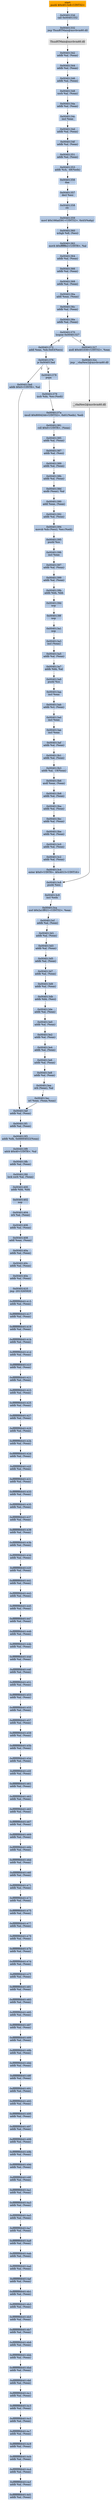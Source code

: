 digraph G {
node[shape=rectangle,style=filled,fillcolor=lightsteelblue,color=lightsteelblue]
bgcolor="transparent"
a0x00401338pushl_0x4013c8UINT32[label="start\npushl $0x4013c8<UINT32>",color="lightgrey",fillcolor="orange"];
a0x0040133dcall_0x00401332[label="0x0040133d\ncall 0x00401332"];
a0x00401332jmp_ThunRTMain_msvbvm60_dll[label="0x00401332\njmp ThunRTMain@msvbvm60.dll"];
ThunRTMain_msvbvm60_dll[label="ThunRTMain@msvbvm60.dll",color="lightgrey",fillcolor="lightgrey"];
a0x00401342addb_al_eax_[label="0x00401342\naddb %al, (%eax)"];
a0x00401344addb_al_eax_[label="0x00401344\naddb %al, (%eax)"];
a0x00401346addb_al_eax_[label="0x00401346\naddb %al, (%eax)"];
a0x00401348xorb_al_eax_[label="0x00401348\nxorb %al, (%eax)"];
a0x0040134aaddb_al_eax_[label="0x0040134a\naddb %al, (%eax)"];
a0x0040134cincl_eax[label="0x0040134c\nincl %eax"];
a0x0040134daddb_al_eax_[label="0x0040134d\naddb %al, (%eax)"];
a0x0040134faddb_al_eax_[label="0x0040134f\naddb %al, (%eax)"];
a0x00401351addb_al_eax_[label="0x00401351\naddb %al, (%eax)"];
a0x00401353addb_ch__48edx_[label="0x00401353\naddb %ch, -48(%edx)"];
a0x00401356daa_[label="0x00401356\ndaa "];
a0x00401357decl_esi[label="0x00401357\ndecl %esi"];
a0x00401358clc_[label="0x00401358\nclc "];
a0x00401359movl_0x166ad391UINT32_0x43ebp_[label="0x00401359\nmovl $0x166ad391<UINT32>, 0x43(%ebp)"];
a0x00401360xchgb_dl_esi_[label="0x00401360\nxchgb %dl, (%esi)"];
a0x00401362movb_0xffffffe2UINT8_al[label="0x00401362\nmovb $0xffffffe2<UINT8>, %al"];
a0x00401364addb_al_eax_[label="0x00401364\naddb %al, (%eax)"];
a0x00401366addb_al_eax_[label="0x00401366\naddb %al, (%eax)"];
a0x00401368addb_al_eax_[label="0x00401368\naddb %al, (%eax)"];
a0x0040136aaddl_eax_eax_[label="0x0040136a\naddl %eax, (%eax)"];
a0x0040136caddb_al_eax_[label="0x0040136c\naddb %al, (%eax)"];
a0x0040136eaddb_al_eax_[label="0x0040136e\naddb %al, (%eax)"];
a0x00401370loopne_0x00401327[label="0x00401370\nloopne 0x00401327"];
a0x00401372addl_eax_ds_0x63ecx_[label="0x00401372\naddl %eax, %ds:0x63(%ecx)"];
a0x00401327andl_0x401030UINT32_eax[label="0x00401327\nandl $0x401030<UINT32>, %eax"];
a0x0040132cjmp___vbaNew2_msvbvm60_dll[label="0x0040132c\njmp __vbaNew2@msvbvm60.dll"];
a__vbaNew2_msvbvm60_dll[label="__vbaNew2@msvbvm60.dll",color="lightgrey",fillcolor="lightgrey"];
a0x004013c8pushl_esi[label="0x004013c8\npushl %esi"];
a0x004013c9incl_edx[label="0x004013c9\nincl %edx"];
a0x004013caxorl_0x2a1ff021UINT32_eax[label="0x004013ca\nxorl $0x2a1ff021<UINT32>, %eax"];
a0x004013cfaddb_al_eax_[label="0x004013cf\naddb %al, (%eax)"];
a0x004013d1addb_al_eax_[label="0x004013d1\naddb %al, (%eax)"];
a0x004013d3addb_al_eax_[label="0x004013d3\naddb %al, (%eax)"];
a0x004013d5addb_al_eax_[label="0x004013d5\naddb %al, (%eax)"];
a0x004013d7addb_al_eax_[label="0x004013d7\naddb %al, (%eax)"];
a0x004013d9addb_al_eax_[label="0x004013d9\naddb %al, (%eax)"];
a0x004013dbaddb_bh_esi_[label="0x004013db\naddb %bh, (%esi)"];
a0x004013deaddb_al_eax_[label="0x004013de\naddb %al, (%eax)"];
a0x004013e0addb_al_eax_[label="0x004013e0\naddb %al, (%eax)"];
a0x004013e2addb_al_eax_[label="0x004013e2\naddb %al, (%eax)"];
a0x004013e4addb_al_eax_[label="0x004013e4\naddb %al, (%eax)"];
a0x004013e6addb_al_eax_[label="0x004013e6\naddb %al, (%eax)"];
a0x004013e8addb_al_eax_[label="0x004013e8\naddb %al, (%eax)"];
a0x004013eaorb_eax__al[label="0x004013ea\norb (%eax), %al"];
a0x004013ecorl_eax_eaxeax_[label="0x004013ec\norl %eax, (%eax,%eax)"];
a0x004013efaddb_al_eax_[label="0x004013ef\naddb %al, (%eax)"];
a0x004013f1addb_al_eax_[label="0x004013f1\naddb %al, (%eax)"];
a0x004013f3addb_dh_0x68004022eax_[label="0x004013f3\naddb %dh, 0x68004022(%eax)"];
a0x004013f9adcb_0x40UINT8_al[label="0x004013f9\nadcb $0x40<UINT8>, %al"];
a0x004013fbaddb_al_eax_[label="0x004013fb\naddb %al, (%eax)"];
a0x004013fdlock_xorb_al_eax_[label="0x004013fd\nlock xorb %al, (%eax)"];
a0x00401400addb_bh_bh[label="0x00401400\naddb %bh, %bh"];
a0x00401402nop_[label="0x00401402\nnop "];
a0x00401404orb_al_eax_[label="0x00401404\norb %al, (%eax)"];
a0x00401406addb_al_eax_[label="0x00401406\naddb %al, (%eax)"];
a0x00401408addl_eax_eax_[label="0x00401408\naddl %eax, (%eax)"];
a0x0040140aaddb_al_eax_[label="0x0040140a\naddb %al, (%eax)"];
a0x0040140caddb_al_eax_[label="0x0040140c\naddb %al, (%eax)"];
a0x0040140eaddb_al_eax_[label="0x0040140e\naddb %al, (%eax)"];
a0x00401410jmp__2013265920[label="0x00401410\njmp -2013265920"];
a0xffffffff88401415addb_al_eax_[label="0xffffffff88401415\naddb %al, (%eax)"];
a0xffffffff88401417addb_al_eax_[label="0xffffffff88401417\naddb %al, (%eax)"];
a0xffffffff88401419addb_al_eax_[label="0xffffffff88401419\naddb %al, (%eax)"];
a0xffffffff8840141baddb_al_eax_[label="0xffffffff8840141b\naddb %al, (%eax)"];
a0xffffffff8840141daddb_al_eax_[label="0xffffffff8840141d\naddb %al, (%eax)"];
a0xffffffff8840141faddb_al_eax_[label="0xffffffff8840141f\naddb %al, (%eax)"];
a0xffffffff88401421addb_al_eax_[label="0xffffffff88401421\naddb %al, (%eax)"];
a0xffffffff88401423addb_al_eax_[label="0xffffffff88401423\naddb %al, (%eax)"];
a0xffffffff88401425addb_al_eax_[label="0xffffffff88401425\naddb %al, (%eax)"];
a0xffffffff88401427addb_al_eax_[label="0xffffffff88401427\naddb %al, (%eax)"];
a0xffffffff88401429addb_al_eax_[label="0xffffffff88401429\naddb %al, (%eax)"];
a0xffffffff8840142baddb_al_eax_[label="0xffffffff8840142b\naddb %al, (%eax)"];
a0xffffffff8840142daddb_al_eax_[label="0xffffffff8840142d\naddb %al, (%eax)"];
a0xffffffff8840142faddb_al_eax_[label="0xffffffff8840142f\naddb %al, (%eax)"];
a0xffffffff88401431addb_al_eax_[label="0xffffffff88401431\naddb %al, (%eax)"];
a0xffffffff88401433addb_al_eax_[label="0xffffffff88401433\naddb %al, (%eax)"];
a0xffffffff88401435addb_al_eax_[label="0xffffffff88401435\naddb %al, (%eax)"];
a0xffffffff88401437addb_al_eax_[label="0xffffffff88401437\naddb %al, (%eax)"];
a0xffffffff88401439addb_al_eax_[label="0xffffffff88401439\naddb %al, (%eax)"];
a0xffffffff8840143baddb_al_eax_[label="0xffffffff8840143b\naddb %al, (%eax)"];
a0xffffffff8840143daddb_al_eax_[label="0xffffffff8840143d\naddb %al, (%eax)"];
a0xffffffff8840143faddb_al_eax_[label="0xffffffff8840143f\naddb %al, (%eax)"];
a0xffffffff88401441addb_al_eax_[label="0xffffffff88401441\naddb %al, (%eax)"];
a0xffffffff88401443addb_al_eax_[label="0xffffffff88401443\naddb %al, (%eax)"];
a0xffffffff88401445addb_al_eax_[label="0xffffffff88401445\naddb %al, (%eax)"];
a0xffffffff88401447addb_al_eax_[label="0xffffffff88401447\naddb %al, (%eax)"];
a0xffffffff88401449addb_al_eax_[label="0xffffffff88401449\naddb %al, (%eax)"];
a0xffffffff8840144baddb_al_eax_[label="0xffffffff8840144b\naddb %al, (%eax)"];
a0xffffffff8840144daddb_al_eax_[label="0xffffffff8840144d\naddb %al, (%eax)"];
a0xffffffff8840144faddb_al_eax_[label="0xffffffff8840144f\naddb %al, (%eax)"];
a0xffffffff88401451addb_al_eax_[label="0xffffffff88401451\naddb %al, (%eax)"];
a0xffffffff88401453addb_al_eax_[label="0xffffffff88401453\naddb %al, (%eax)"];
a0xffffffff88401455addb_al_eax_[label="0xffffffff88401455\naddb %al, (%eax)"];
a0xffffffff88401457addb_al_eax_[label="0xffffffff88401457\naddb %al, (%eax)"];
a0xffffffff88401459addb_al_eax_[label="0xffffffff88401459\naddb %al, (%eax)"];
a0xffffffff8840145baddb_al_eax_[label="0xffffffff8840145b\naddb %al, (%eax)"];
a0xffffffff8840145daddb_al_eax_[label="0xffffffff8840145d\naddb %al, (%eax)"];
a0xffffffff8840145faddb_al_eax_[label="0xffffffff8840145f\naddb %al, (%eax)"];
a0xffffffff88401461addb_al_eax_[label="0xffffffff88401461\naddb %al, (%eax)"];
a0xffffffff88401463addb_al_eax_[label="0xffffffff88401463\naddb %al, (%eax)"];
a0xffffffff88401465addb_al_eax_[label="0xffffffff88401465\naddb %al, (%eax)"];
a0xffffffff88401467addb_al_eax_[label="0xffffffff88401467\naddb %al, (%eax)"];
a0xffffffff88401469addb_al_eax_[label="0xffffffff88401469\naddb %al, (%eax)"];
a0xffffffff8840146baddb_al_eax_[label="0xffffffff8840146b\naddb %al, (%eax)"];
a0xffffffff8840146daddb_al_eax_[label="0xffffffff8840146d\naddb %al, (%eax)"];
a0xffffffff8840146faddb_al_eax_[label="0xffffffff8840146f\naddb %al, (%eax)"];
a0xffffffff88401471addb_al_eax_[label="0xffffffff88401471\naddb %al, (%eax)"];
a0xffffffff88401473addb_al_eax_[label="0xffffffff88401473\naddb %al, (%eax)"];
a0xffffffff88401475addb_al_eax_[label="0xffffffff88401475\naddb %al, (%eax)"];
a0xffffffff88401477addb_al_eax_[label="0xffffffff88401477\naddb %al, (%eax)"];
a0xffffffff88401479addb_al_eax_[label="0xffffffff88401479\naddb %al, (%eax)"];
a0xffffffff8840147baddb_al_eax_[label="0xffffffff8840147b\naddb %al, (%eax)"];
a0xffffffff8840147daddb_al_eax_[label="0xffffffff8840147d\naddb %al, (%eax)"];
a0xffffffff8840147faddb_al_eax_[label="0xffffffff8840147f\naddb %al, (%eax)"];
a0xffffffff88401481addb_al_eax_[label="0xffffffff88401481\naddb %al, (%eax)"];
a0xffffffff88401483addb_al_eax_[label="0xffffffff88401483\naddb %al, (%eax)"];
a0xffffffff88401485addb_al_eax_[label="0xffffffff88401485\naddb %al, (%eax)"];
a0xffffffff88401487addb_al_eax_[label="0xffffffff88401487\naddb %al, (%eax)"];
a0xffffffff88401489addb_al_eax_[label="0xffffffff88401489\naddb %al, (%eax)"];
a0xffffffff8840148baddb_al_eax_[label="0xffffffff8840148b\naddb %al, (%eax)"];
a0xffffffff8840148daddb_al_eax_[label="0xffffffff8840148d\naddb %al, (%eax)"];
a0xffffffff8840148faddb_al_eax_[label="0xffffffff8840148f\naddb %al, (%eax)"];
a0xffffffff88401491addb_al_eax_[label="0xffffffff88401491\naddb %al, (%eax)"];
a0xffffffff88401493addb_al_eax_[label="0xffffffff88401493\naddb %al, (%eax)"];
a0xffffffff88401495addb_al_eax_[label="0xffffffff88401495\naddb %al, (%eax)"];
a0xffffffff88401497addb_al_eax_[label="0xffffffff88401497\naddb %al, (%eax)"];
a0xffffffff88401499addb_al_eax_[label="0xffffffff88401499\naddb %al, (%eax)"];
a0xffffffff8840149baddb_al_eax_[label="0xffffffff8840149b\naddb %al, (%eax)"];
a0xffffffff8840149daddb_al_eax_[label="0xffffffff8840149d\naddb %al, (%eax)"];
a0xffffffff8840149faddb_al_eax_[label="0xffffffff8840149f\naddb %al, (%eax)"];
a0xffffffff884014a1addb_al_eax_[label="0xffffffff884014a1\naddb %al, (%eax)"];
a0x00401376je_0x004013ed[label="0x00401376\nje 0x004013ed"];
a0x00401378popa_[label="0x00401378\npopa "];
a0x004013edaddb_0x0UINT8_al[label="0x004013ed\naddb $0x0<UINT8>, %al"];
a0xffffffff884014a3addb_al_eax_[label="0xffffffff884014a3\naddb %al, (%eax)"];
a0xffffffff884014a5addb_al_eax_[label="0xffffffff884014a5\naddb %al, (%eax)"];
a0xffffffff884014a7addb_al_eax_[label="0xffffffff884014a7\naddb %al, (%eax)"];
a0xffffffff884014a9addb_al_eax_[label="0xffffffff884014a9\naddb %al, (%eax)"];
a0xffffffff884014abaddb_al_eax_[label="0xffffffff884014ab\naddb %al, (%eax)"];
a0xffffffff884014adaddb_al_eax_[label="0xffffffff884014ad\naddb %al, (%eax)"];
a0xffffffff884014afaddb_al_eax_[label="0xffffffff884014af\naddb %al, (%eax)"];
a0xffffffff884014b1addb_al_eax_[label="0xffffffff884014b1\naddb %al, (%eax)"];
a0xffffffff884014b3addb_al_eax_[label="0xffffffff884014b3\naddb %al, (%eax)"];
a0xffffffff884014b5addb_al_eax_[label="0xffffffff884014b5\naddb %al, (%eax)"];
a0xffffffff884014b7addb_al_eax_[label="0xffffffff884014b7\naddb %al, (%eax)"];
a0xffffffff884014b9addb_al_eax_[label="0xffffffff884014b9\naddb %al, (%eax)"];
a0xffffffff884014bbaddb_al_eax_[label="0xffffffff884014bb\naddb %al, (%eax)"];
a0xffffffff884014bdaddb_al_eax_[label="0xffffffff884014bd\naddb %al, (%eax)"];
a0xffffffff884014bfaddb_al_eax_[label="0xffffffff884014bf\naddb %al, (%eax)"];
a0xffffffff884014c1addb_al_eax_[label="0xffffffff884014c1\naddb %al, (%eax)"];
a0xffffffff884014c3addb_al_eax_[label="0xffffffff884014c3\naddb %al, (%eax)"];
a0xffffffff884014c5addb_al_eax_[label="0xffffffff884014c5\naddb %al, (%eax)"];
a0xffffffff884014c7addb_al_eax_[label="0xffffffff884014c7\naddb %al, (%eax)"];
a0xffffffff884014c9addb_al_eax_[label="0xffffffff884014c9\naddb %al, (%eax)"];
a0xffffffff884014cbaddb_al_eax_[label="0xffffffff884014cb\naddb %al, (%eax)"];
a0xffffffff884014cdaddb_al_eax_[label="0xffffffff884014cd\naddb %al, (%eax)"];
a0xffffffff884014cfaddb_al_eax_[label="0xffffffff884014cf\naddb %al, (%eax)"];
a0xffffffff884014d1addb_al_eax_[label="0xffffffff884014d1\naddb %al, (%eax)"];
a0x00401379insb_dx_es_edi_[label="0x00401379\ninsb %dx, %es:(%edi)"];
a0x0040137aimull_0x8004244UINT32_0x61edx__edi[label="0x0040137a\nimull $0x8004244<UINT32>, 0x61(%edx), %edi"];
a0x00401381roll_0x0UINT8_eax_[label="0x00401381\nroll $0x0<UINT8>, (%eax)"];
a0x00401385addb_al_eax_[label="0x00401385\naddb %al, (%eax)"];
a0x00401387addb_al_esi_[label="0x00401387\naddb %al, (%esi)"];
a0x00401389addb_al_eax_[label="0x00401389\naddb %al, (%eax)"];
a0x0040138baddb_al_eax_[label="0x0040138b\naddb %al, (%eax)"];
a0x0040138dandb_eax__al[label="0x0040138d\nandb (%eax), %al"];
a0x00401390addl_eax_eax_[label="0x00401390\naddl %eax, (%eax)"];
a0x00401392addb_al_eax_[label="0x00401392\naddb %al, (%eax)"];
a0x00401394movsb_ds_esi__es_edi_[label="0x00401394\nmovsb %ds:(%esi), %es:(%edi)"];
a0x00401395pushl_ss[label="0x00401395\npushl %ss"];
a0x00401396incl_eax[label="0x00401396\nincl %eax"];
a0x00401397addb_al_eax_[label="0x00401397\naddb %al, (%eax)"];
a0x00401399addb_al_eax_[label="0x00401399\naddb %al, (%eax)"];
a0x0040139baddb_bh_bh[label="0x0040139b\naddb %bh, %bh"];
a0x0040139dnop_[label="0x0040139d\nnop "];
a0x0040139fnop_[label="0x0040139f\nnop "];
a0x004013a1nop_[label="0x004013a1\nnop "];
a0x004013a3incl_eax_[label="0x004013a3\nincl (%eax)"];
a0x004013a5addb_al_eax_[label="0x004013a5\naddb %al, (%eax)"];
a0x004013a7addb_bh_al[label="0x004013a7\naddb %bh, %al"];
a0x004013a9pushl_ss[label="0x004013a9\npushl %ss"];
a0x004013aaincl_eax[label="0x004013aa\nincl %eax"];
a0x004013abaddb_cl_eax_[label="0x004013ab\naddb %cl, (%eax)"];
a0x004013adincl_eax[label="0x004013ad\nincl %eax"];
a0x004013aeincl_eax[label="0x004013ae\nincl %eax"];
a0x004013afaddb_al_eax_[label="0x004013af\naddb %al, (%eax)"];
a0x004013b1addb_al_eax_[label="0x004013b1\naddb %al, (%eax)"];
a0x004013b3addb_al__19eax_[label="0x004013b3\naddb %al, -19(%eax)"];
a0x004013b6andl_eax_eax_[label="0x004013b6\nandl %eax, (%eax)"];
a0x004013b8addb_al_eax_[label="0x004013b8\naddb %al, (%eax)"];
a0x004013baaddb_al_eax_[label="0x004013ba\naddb %al, (%eax)"];
a0x004013bcaddb_al_eax_[label="0x004013bc\naddb %al, (%eax)"];
a0x004013beaddb_al_eax_[label="0x004013be\naddb %al, (%eax)"];
a0x004013c0addb_al_eax_[label="0x004013c0\naddb %al, (%eax)"];
a0x004013c2addb_al_eax_[label="0x004013c2\naddb %al, (%eax)"];
a0x004013c4enter_0x0UINT8_0x4013UINT16[label="0x004013c4\nenter $0x0<UINT8>, $0x4013<UINT16>"];
a0x00401338pushl_0x4013c8UINT32 -> a0x0040133dcall_0x00401332 [color="#000000"];
a0x0040133dcall_0x00401332 -> a0x00401332jmp_ThunRTMain_msvbvm60_dll [color="#000000"];
a0x00401332jmp_ThunRTMain_msvbvm60_dll -> ThunRTMain_msvbvm60_dll [color="#000000"];
ThunRTMain_msvbvm60_dll -> a0x00401342addb_al_eax_ [color="#000000"];
a0x00401342addb_al_eax_ -> a0x00401344addb_al_eax_ [color="#000000"];
a0x00401344addb_al_eax_ -> a0x00401346addb_al_eax_ [color="#000000"];
a0x00401346addb_al_eax_ -> a0x00401348xorb_al_eax_ [color="#000000"];
a0x00401348xorb_al_eax_ -> a0x0040134aaddb_al_eax_ [color="#000000"];
a0x0040134aaddb_al_eax_ -> a0x0040134cincl_eax [color="#000000"];
a0x0040134cincl_eax -> a0x0040134daddb_al_eax_ [color="#000000"];
a0x0040134daddb_al_eax_ -> a0x0040134faddb_al_eax_ [color="#000000"];
a0x0040134faddb_al_eax_ -> a0x00401351addb_al_eax_ [color="#000000"];
a0x00401351addb_al_eax_ -> a0x00401353addb_ch__48edx_ [color="#000000"];
a0x00401353addb_ch__48edx_ -> a0x00401356daa_ [color="#000000"];
a0x00401356daa_ -> a0x00401357decl_esi [color="#000000"];
a0x00401357decl_esi -> a0x00401358clc_ [color="#000000"];
a0x00401358clc_ -> a0x00401359movl_0x166ad391UINT32_0x43ebp_ [color="#000000"];
a0x00401359movl_0x166ad391UINT32_0x43ebp_ -> a0x00401360xchgb_dl_esi_ [color="#000000"];
a0x00401360xchgb_dl_esi_ -> a0x00401362movb_0xffffffe2UINT8_al [color="#000000"];
a0x00401362movb_0xffffffe2UINT8_al -> a0x00401364addb_al_eax_ [color="#000000"];
a0x00401364addb_al_eax_ -> a0x00401366addb_al_eax_ [color="#000000"];
a0x00401366addb_al_eax_ -> a0x00401368addb_al_eax_ [color="#000000"];
a0x00401368addb_al_eax_ -> a0x0040136aaddl_eax_eax_ [color="#000000"];
a0x0040136aaddl_eax_eax_ -> a0x0040136caddb_al_eax_ [color="#000000"];
a0x0040136caddb_al_eax_ -> a0x0040136eaddb_al_eax_ [color="#000000"];
a0x0040136eaddb_al_eax_ -> a0x00401370loopne_0x00401327 [color="#000000"];
a0x00401370loopne_0x00401327 -> a0x00401372addl_eax_ds_0x63ecx_ [color="#000000",label="F"];
a0x00401370loopne_0x00401327 -> a0x00401327andl_0x401030UINT32_eax [color="#000000",label="T"];
a0x00401327andl_0x401030UINT32_eax -> a0x0040132cjmp___vbaNew2_msvbvm60_dll [color="#000000"];
a0x0040132cjmp___vbaNew2_msvbvm60_dll -> a__vbaNew2_msvbvm60_dll [color="#000000"];
a__vbaNew2_msvbvm60_dll -> a0x004013c8pushl_esi [color="#000000"];
a0x004013c8pushl_esi -> a0x004013c9incl_edx [color="#000000"];
a0x004013c9incl_edx -> a0x004013caxorl_0x2a1ff021UINT32_eax [color="#000000"];
a0x004013caxorl_0x2a1ff021UINT32_eax -> a0x004013cfaddb_al_eax_ [color="#000000"];
a0x004013cfaddb_al_eax_ -> a0x004013d1addb_al_eax_ [color="#000000"];
a0x004013d1addb_al_eax_ -> a0x004013d3addb_al_eax_ [color="#000000"];
a0x004013d3addb_al_eax_ -> a0x004013d5addb_al_eax_ [color="#000000"];
a0x004013d5addb_al_eax_ -> a0x004013d7addb_al_eax_ [color="#000000"];
a0x004013d7addb_al_eax_ -> a0x004013d9addb_al_eax_ [color="#000000"];
a0x004013d9addb_al_eax_ -> a0x004013dbaddb_bh_esi_ [color="#000000"];
a0x004013dbaddb_bh_esi_ -> a0x004013deaddb_al_eax_ [color="#000000"];
a0x004013deaddb_al_eax_ -> a0x004013e0addb_al_eax_ [color="#000000"];
a0x004013e0addb_al_eax_ -> a0x004013e2addb_al_eax_ [color="#000000"];
a0x004013e2addb_al_eax_ -> a0x004013e4addb_al_eax_ [color="#000000"];
a0x004013e4addb_al_eax_ -> a0x004013e6addb_al_eax_ [color="#000000"];
a0x004013e6addb_al_eax_ -> a0x004013e8addb_al_eax_ [color="#000000"];
a0x004013e8addb_al_eax_ -> a0x004013eaorb_eax__al [color="#000000"];
a0x004013eaorb_eax__al -> a0x004013ecorl_eax_eaxeax_ [color="#000000"];
a0x004013ecorl_eax_eaxeax_ -> a0x004013efaddb_al_eax_ [color="#000000"];
a0x004013efaddb_al_eax_ -> a0x004013f1addb_al_eax_ [color="#000000"];
a0x004013f1addb_al_eax_ -> a0x004013f3addb_dh_0x68004022eax_ [color="#000000"];
a0x004013f3addb_dh_0x68004022eax_ -> a0x004013f9adcb_0x40UINT8_al [color="#000000"];
a0x004013f9adcb_0x40UINT8_al -> a0x004013fbaddb_al_eax_ [color="#000000"];
a0x004013fbaddb_al_eax_ -> a0x004013fdlock_xorb_al_eax_ [color="#000000"];
a0x004013fdlock_xorb_al_eax_ -> a0x00401400addb_bh_bh [color="#000000"];
a0x00401400addb_bh_bh -> a0x00401402nop_ [color="#000000"];
a0x00401402nop_ -> a0x00401404orb_al_eax_ [color="#000000"];
a0x00401404orb_al_eax_ -> a0x00401406addb_al_eax_ [color="#000000"];
a0x00401406addb_al_eax_ -> a0x00401408addl_eax_eax_ [color="#000000"];
a0x00401408addl_eax_eax_ -> a0x0040140aaddb_al_eax_ [color="#000000"];
a0x0040140aaddb_al_eax_ -> a0x0040140caddb_al_eax_ [color="#000000"];
a0x0040140caddb_al_eax_ -> a0x0040140eaddb_al_eax_ [color="#000000"];
a0x0040140eaddb_al_eax_ -> a0x00401410jmp__2013265920 [color="#000000"];
a0x00401410jmp__2013265920 -> a0xffffffff88401415addb_al_eax_ [color="#000000"];
a0xffffffff88401415addb_al_eax_ -> a0xffffffff88401417addb_al_eax_ [color="#000000"];
a0xffffffff88401417addb_al_eax_ -> a0xffffffff88401419addb_al_eax_ [color="#000000"];
a0xffffffff88401419addb_al_eax_ -> a0xffffffff8840141baddb_al_eax_ [color="#000000"];
a0xffffffff8840141baddb_al_eax_ -> a0xffffffff8840141daddb_al_eax_ [color="#000000"];
a0xffffffff8840141daddb_al_eax_ -> a0xffffffff8840141faddb_al_eax_ [color="#000000"];
a0xffffffff8840141faddb_al_eax_ -> a0xffffffff88401421addb_al_eax_ [color="#000000"];
a0xffffffff88401421addb_al_eax_ -> a0xffffffff88401423addb_al_eax_ [color="#000000"];
a0xffffffff88401423addb_al_eax_ -> a0xffffffff88401425addb_al_eax_ [color="#000000"];
a0xffffffff88401425addb_al_eax_ -> a0xffffffff88401427addb_al_eax_ [color="#000000"];
a0xffffffff88401427addb_al_eax_ -> a0xffffffff88401429addb_al_eax_ [color="#000000"];
a0xffffffff88401429addb_al_eax_ -> a0xffffffff8840142baddb_al_eax_ [color="#000000"];
a0xffffffff8840142baddb_al_eax_ -> a0xffffffff8840142daddb_al_eax_ [color="#000000"];
a0xffffffff8840142daddb_al_eax_ -> a0xffffffff8840142faddb_al_eax_ [color="#000000"];
a0xffffffff8840142faddb_al_eax_ -> a0xffffffff88401431addb_al_eax_ [color="#000000"];
a0xffffffff88401431addb_al_eax_ -> a0xffffffff88401433addb_al_eax_ [color="#000000"];
a0xffffffff88401433addb_al_eax_ -> a0xffffffff88401435addb_al_eax_ [color="#000000"];
a0xffffffff88401435addb_al_eax_ -> a0xffffffff88401437addb_al_eax_ [color="#000000"];
a0xffffffff88401437addb_al_eax_ -> a0xffffffff88401439addb_al_eax_ [color="#000000"];
a0xffffffff88401439addb_al_eax_ -> a0xffffffff8840143baddb_al_eax_ [color="#000000"];
a0xffffffff8840143baddb_al_eax_ -> a0xffffffff8840143daddb_al_eax_ [color="#000000"];
a0xffffffff8840143daddb_al_eax_ -> a0xffffffff8840143faddb_al_eax_ [color="#000000"];
a0xffffffff8840143faddb_al_eax_ -> a0xffffffff88401441addb_al_eax_ [color="#000000"];
a0xffffffff88401441addb_al_eax_ -> a0xffffffff88401443addb_al_eax_ [color="#000000"];
a0xffffffff88401443addb_al_eax_ -> a0xffffffff88401445addb_al_eax_ [color="#000000"];
a0xffffffff88401445addb_al_eax_ -> a0xffffffff88401447addb_al_eax_ [color="#000000"];
a0xffffffff88401447addb_al_eax_ -> a0xffffffff88401449addb_al_eax_ [color="#000000"];
a0xffffffff88401449addb_al_eax_ -> a0xffffffff8840144baddb_al_eax_ [color="#000000"];
a0xffffffff8840144baddb_al_eax_ -> a0xffffffff8840144daddb_al_eax_ [color="#000000"];
a0xffffffff8840144daddb_al_eax_ -> a0xffffffff8840144faddb_al_eax_ [color="#000000"];
a0xffffffff8840144faddb_al_eax_ -> a0xffffffff88401451addb_al_eax_ [color="#000000"];
a0xffffffff88401451addb_al_eax_ -> a0xffffffff88401453addb_al_eax_ [color="#000000"];
a0xffffffff88401453addb_al_eax_ -> a0xffffffff88401455addb_al_eax_ [color="#000000"];
a0xffffffff88401455addb_al_eax_ -> a0xffffffff88401457addb_al_eax_ [color="#000000"];
a0xffffffff88401457addb_al_eax_ -> a0xffffffff88401459addb_al_eax_ [color="#000000"];
a0xffffffff88401459addb_al_eax_ -> a0xffffffff8840145baddb_al_eax_ [color="#000000"];
a0xffffffff8840145baddb_al_eax_ -> a0xffffffff8840145daddb_al_eax_ [color="#000000"];
a0xffffffff8840145daddb_al_eax_ -> a0xffffffff8840145faddb_al_eax_ [color="#000000"];
a0xffffffff8840145faddb_al_eax_ -> a0xffffffff88401461addb_al_eax_ [color="#000000"];
a0xffffffff88401461addb_al_eax_ -> a0xffffffff88401463addb_al_eax_ [color="#000000"];
a0xffffffff88401463addb_al_eax_ -> a0xffffffff88401465addb_al_eax_ [color="#000000"];
a0xffffffff88401465addb_al_eax_ -> a0xffffffff88401467addb_al_eax_ [color="#000000"];
a0xffffffff88401467addb_al_eax_ -> a0xffffffff88401469addb_al_eax_ [color="#000000"];
a0xffffffff88401469addb_al_eax_ -> a0xffffffff8840146baddb_al_eax_ [color="#000000"];
a0xffffffff8840146baddb_al_eax_ -> a0xffffffff8840146daddb_al_eax_ [color="#000000"];
a0xffffffff8840146daddb_al_eax_ -> a0xffffffff8840146faddb_al_eax_ [color="#000000"];
a0xffffffff8840146faddb_al_eax_ -> a0xffffffff88401471addb_al_eax_ [color="#000000"];
a0xffffffff88401471addb_al_eax_ -> a0xffffffff88401473addb_al_eax_ [color="#000000"];
a0xffffffff88401473addb_al_eax_ -> a0xffffffff88401475addb_al_eax_ [color="#000000"];
a0xffffffff88401475addb_al_eax_ -> a0xffffffff88401477addb_al_eax_ [color="#000000"];
a0xffffffff88401477addb_al_eax_ -> a0xffffffff88401479addb_al_eax_ [color="#000000"];
a0xffffffff88401479addb_al_eax_ -> a0xffffffff8840147baddb_al_eax_ [color="#000000"];
a0xffffffff8840147baddb_al_eax_ -> a0xffffffff8840147daddb_al_eax_ [color="#000000"];
a0xffffffff8840147daddb_al_eax_ -> a0xffffffff8840147faddb_al_eax_ [color="#000000"];
a0xffffffff8840147faddb_al_eax_ -> a0xffffffff88401481addb_al_eax_ [color="#000000"];
a0xffffffff88401481addb_al_eax_ -> a0xffffffff88401483addb_al_eax_ [color="#000000"];
a0xffffffff88401483addb_al_eax_ -> a0xffffffff88401485addb_al_eax_ [color="#000000"];
a0xffffffff88401485addb_al_eax_ -> a0xffffffff88401487addb_al_eax_ [color="#000000"];
a0xffffffff88401487addb_al_eax_ -> a0xffffffff88401489addb_al_eax_ [color="#000000"];
a0xffffffff88401489addb_al_eax_ -> a0xffffffff8840148baddb_al_eax_ [color="#000000"];
a0xffffffff8840148baddb_al_eax_ -> a0xffffffff8840148daddb_al_eax_ [color="#000000"];
a0xffffffff8840148daddb_al_eax_ -> a0xffffffff8840148faddb_al_eax_ [color="#000000"];
a0xffffffff8840148faddb_al_eax_ -> a0xffffffff88401491addb_al_eax_ [color="#000000"];
a0xffffffff88401491addb_al_eax_ -> a0xffffffff88401493addb_al_eax_ [color="#000000"];
a0xffffffff88401493addb_al_eax_ -> a0xffffffff88401495addb_al_eax_ [color="#000000"];
a0xffffffff88401495addb_al_eax_ -> a0xffffffff88401497addb_al_eax_ [color="#000000"];
a0xffffffff88401497addb_al_eax_ -> a0xffffffff88401499addb_al_eax_ [color="#000000"];
a0xffffffff88401499addb_al_eax_ -> a0xffffffff8840149baddb_al_eax_ [color="#000000"];
a0xffffffff8840149baddb_al_eax_ -> a0xffffffff8840149daddb_al_eax_ [color="#000000"];
a0xffffffff8840149daddb_al_eax_ -> a0xffffffff8840149faddb_al_eax_ [color="#000000"];
a0xffffffff8840149faddb_al_eax_ -> a0xffffffff884014a1addb_al_eax_ [color="#000000"];
a0x00401372addl_eax_ds_0x63ecx_ -> a0x00401376je_0x004013ed [color="#000000"];
a0x00401376je_0x004013ed -> a0x00401378popa_ [color="#000000",label="F"];
a0x00401376je_0x004013ed -> a0x004013edaddb_0x0UINT8_al [color="#000000",label="T"];
a0x004013edaddb_0x0UINT8_al -> a0x004013efaddb_al_eax_ [color="#000000"];
a0xffffffff884014a1addb_al_eax_ -> a0xffffffff884014a3addb_al_eax_ [color="#000000"];
a0xffffffff884014a3addb_al_eax_ -> a0xffffffff884014a5addb_al_eax_ [color="#000000"];
a0xffffffff884014a5addb_al_eax_ -> a0xffffffff884014a7addb_al_eax_ [color="#000000"];
a0xffffffff884014a7addb_al_eax_ -> a0xffffffff884014a9addb_al_eax_ [color="#000000"];
a0xffffffff884014a9addb_al_eax_ -> a0xffffffff884014abaddb_al_eax_ [color="#000000"];
a0xffffffff884014abaddb_al_eax_ -> a0xffffffff884014adaddb_al_eax_ [color="#000000"];
a0xffffffff884014adaddb_al_eax_ -> a0xffffffff884014afaddb_al_eax_ [color="#000000"];
a0xffffffff884014afaddb_al_eax_ -> a0xffffffff884014b1addb_al_eax_ [color="#000000"];
a0xffffffff884014b1addb_al_eax_ -> a0xffffffff884014b3addb_al_eax_ [color="#000000"];
a0xffffffff884014b3addb_al_eax_ -> a0xffffffff884014b5addb_al_eax_ [color="#000000"];
a0xffffffff884014b5addb_al_eax_ -> a0xffffffff884014b7addb_al_eax_ [color="#000000"];
a0xffffffff884014b7addb_al_eax_ -> a0xffffffff884014b9addb_al_eax_ [color="#000000"];
a0xffffffff884014b9addb_al_eax_ -> a0xffffffff884014bbaddb_al_eax_ [color="#000000"];
a0xffffffff884014bbaddb_al_eax_ -> a0xffffffff884014bdaddb_al_eax_ [color="#000000"];
a0xffffffff884014bdaddb_al_eax_ -> a0xffffffff884014bfaddb_al_eax_ [color="#000000"];
a0xffffffff884014bfaddb_al_eax_ -> a0xffffffff884014c1addb_al_eax_ [color="#000000"];
a0xffffffff884014c1addb_al_eax_ -> a0xffffffff884014c3addb_al_eax_ [color="#000000"];
a0xffffffff884014c3addb_al_eax_ -> a0xffffffff884014c5addb_al_eax_ [color="#000000"];
a0xffffffff884014c5addb_al_eax_ -> a0xffffffff884014c7addb_al_eax_ [color="#000000"];
a0xffffffff884014c7addb_al_eax_ -> a0xffffffff884014c9addb_al_eax_ [color="#000000"];
a0xffffffff884014c9addb_al_eax_ -> a0xffffffff884014cbaddb_al_eax_ [color="#000000"];
a0xffffffff884014cbaddb_al_eax_ -> a0xffffffff884014cdaddb_al_eax_ [color="#000000"];
a0xffffffff884014cdaddb_al_eax_ -> a0xffffffff884014cfaddb_al_eax_ [color="#000000"];
a0xffffffff884014cfaddb_al_eax_ -> a0xffffffff884014d1addb_al_eax_ [color="#000000"];
a0x00401378popa_ -> a0x00401379insb_dx_es_edi_ [color="#000000"];
a0x00401379insb_dx_es_edi_ -> a0x0040137aimull_0x8004244UINT32_0x61edx__edi [color="#000000"];
a0x0040137aimull_0x8004244UINT32_0x61edx__edi -> a0x00401381roll_0x0UINT8_eax_ [color="#000000"];
a0x00401381roll_0x0UINT8_eax_ -> a0x00401385addb_al_eax_ [color="#000000"];
a0x00401385addb_al_eax_ -> a0x00401387addb_al_esi_ [color="#000000"];
a0x00401387addb_al_esi_ -> a0x00401389addb_al_eax_ [color="#000000"];
a0x00401389addb_al_eax_ -> a0x0040138baddb_al_eax_ [color="#000000"];
a0x0040138baddb_al_eax_ -> a0x0040138dandb_eax__al [color="#000000"];
a0x0040138dandb_eax__al -> a0x00401390addl_eax_eax_ [color="#000000"];
a0x00401390addl_eax_eax_ -> a0x00401392addb_al_eax_ [color="#000000"];
a0x00401392addb_al_eax_ -> a0x00401394movsb_ds_esi__es_edi_ [color="#000000"];
a0x00401394movsb_ds_esi__es_edi_ -> a0x00401395pushl_ss [color="#000000"];
a0x00401395pushl_ss -> a0x00401396incl_eax [color="#000000"];
a0x00401396incl_eax -> a0x00401397addb_al_eax_ [color="#000000"];
a0x00401397addb_al_eax_ -> a0x00401399addb_al_eax_ [color="#000000"];
a0x00401399addb_al_eax_ -> a0x0040139baddb_bh_bh [color="#000000"];
a0x0040139baddb_bh_bh -> a0x0040139dnop_ [color="#000000"];
a0x0040139dnop_ -> a0x0040139fnop_ [color="#000000"];
a0x0040139fnop_ -> a0x004013a1nop_ [color="#000000"];
a0x004013a1nop_ -> a0x004013a3incl_eax_ [color="#000000"];
a0x004013a3incl_eax_ -> a0x004013a5addb_al_eax_ [color="#000000"];
a0x004013a5addb_al_eax_ -> a0x004013a7addb_bh_al [color="#000000"];
a0x004013a7addb_bh_al -> a0x004013a9pushl_ss [color="#000000"];
a0x004013a9pushl_ss -> a0x004013aaincl_eax [color="#000000"];
a0x004013aaincl_eax -> a0x004013abaddb_cl_eax_ [color="#000000"];
a0x004013abaddb_cl_eax_ -> a0x004013adincl_eax [color="#000000"];
a0x004013adincl_eax -> a0x004013aeincl_eax [color="#000000"];
a0x004013aeincl_eax -> a0x004013afaddb_al_eax_ [color="#000000"];
a0x004013afaddb_al_eax_ -> a0x004013b1addb_al_eax_ [color="#000000"];
a0x004013b1addb_al_eax_ -> a0x004013b3addb_al__19eax_ [color="#000000"];
a0x004013b3addb_al__19eax_ -> a0x004013b6andl_eax_eax_ [color="#000000"];
a0x004013b6andl_eax_eax_ -> a0x004013b8addb_al_eax_ [color="#000000"];
a0x004013b8addb_al_eax_ -> a0x004013baaddb_al_eax_ [color="#000000"];
a0x004013baaddb_al_eax_ -> a0x004013bcaddb_al_eax_ [color="#000000"];
a0x004013bcaddb_al_eax_ -> a0x004013beaddb_al_eax_ [color="#000000"];
a0x004013beaddb_al_eax_ -> a0x004013c0addb_al_eax_ [color="#000000"];
a0x004013c0addb_al_eax_ -> a0x004013c2addb_al_eax_ [color="#000000"];
a0x004013c2addb_al_eax_ -> a0x004013c4enter_0x0UINT8_0x4013UINT16 [color="#000000"];
a0x004013c4enter_0x0UINT8_0x4013UINT16 -> a0x004013c8pushl_esi [color="#000000"];
}
